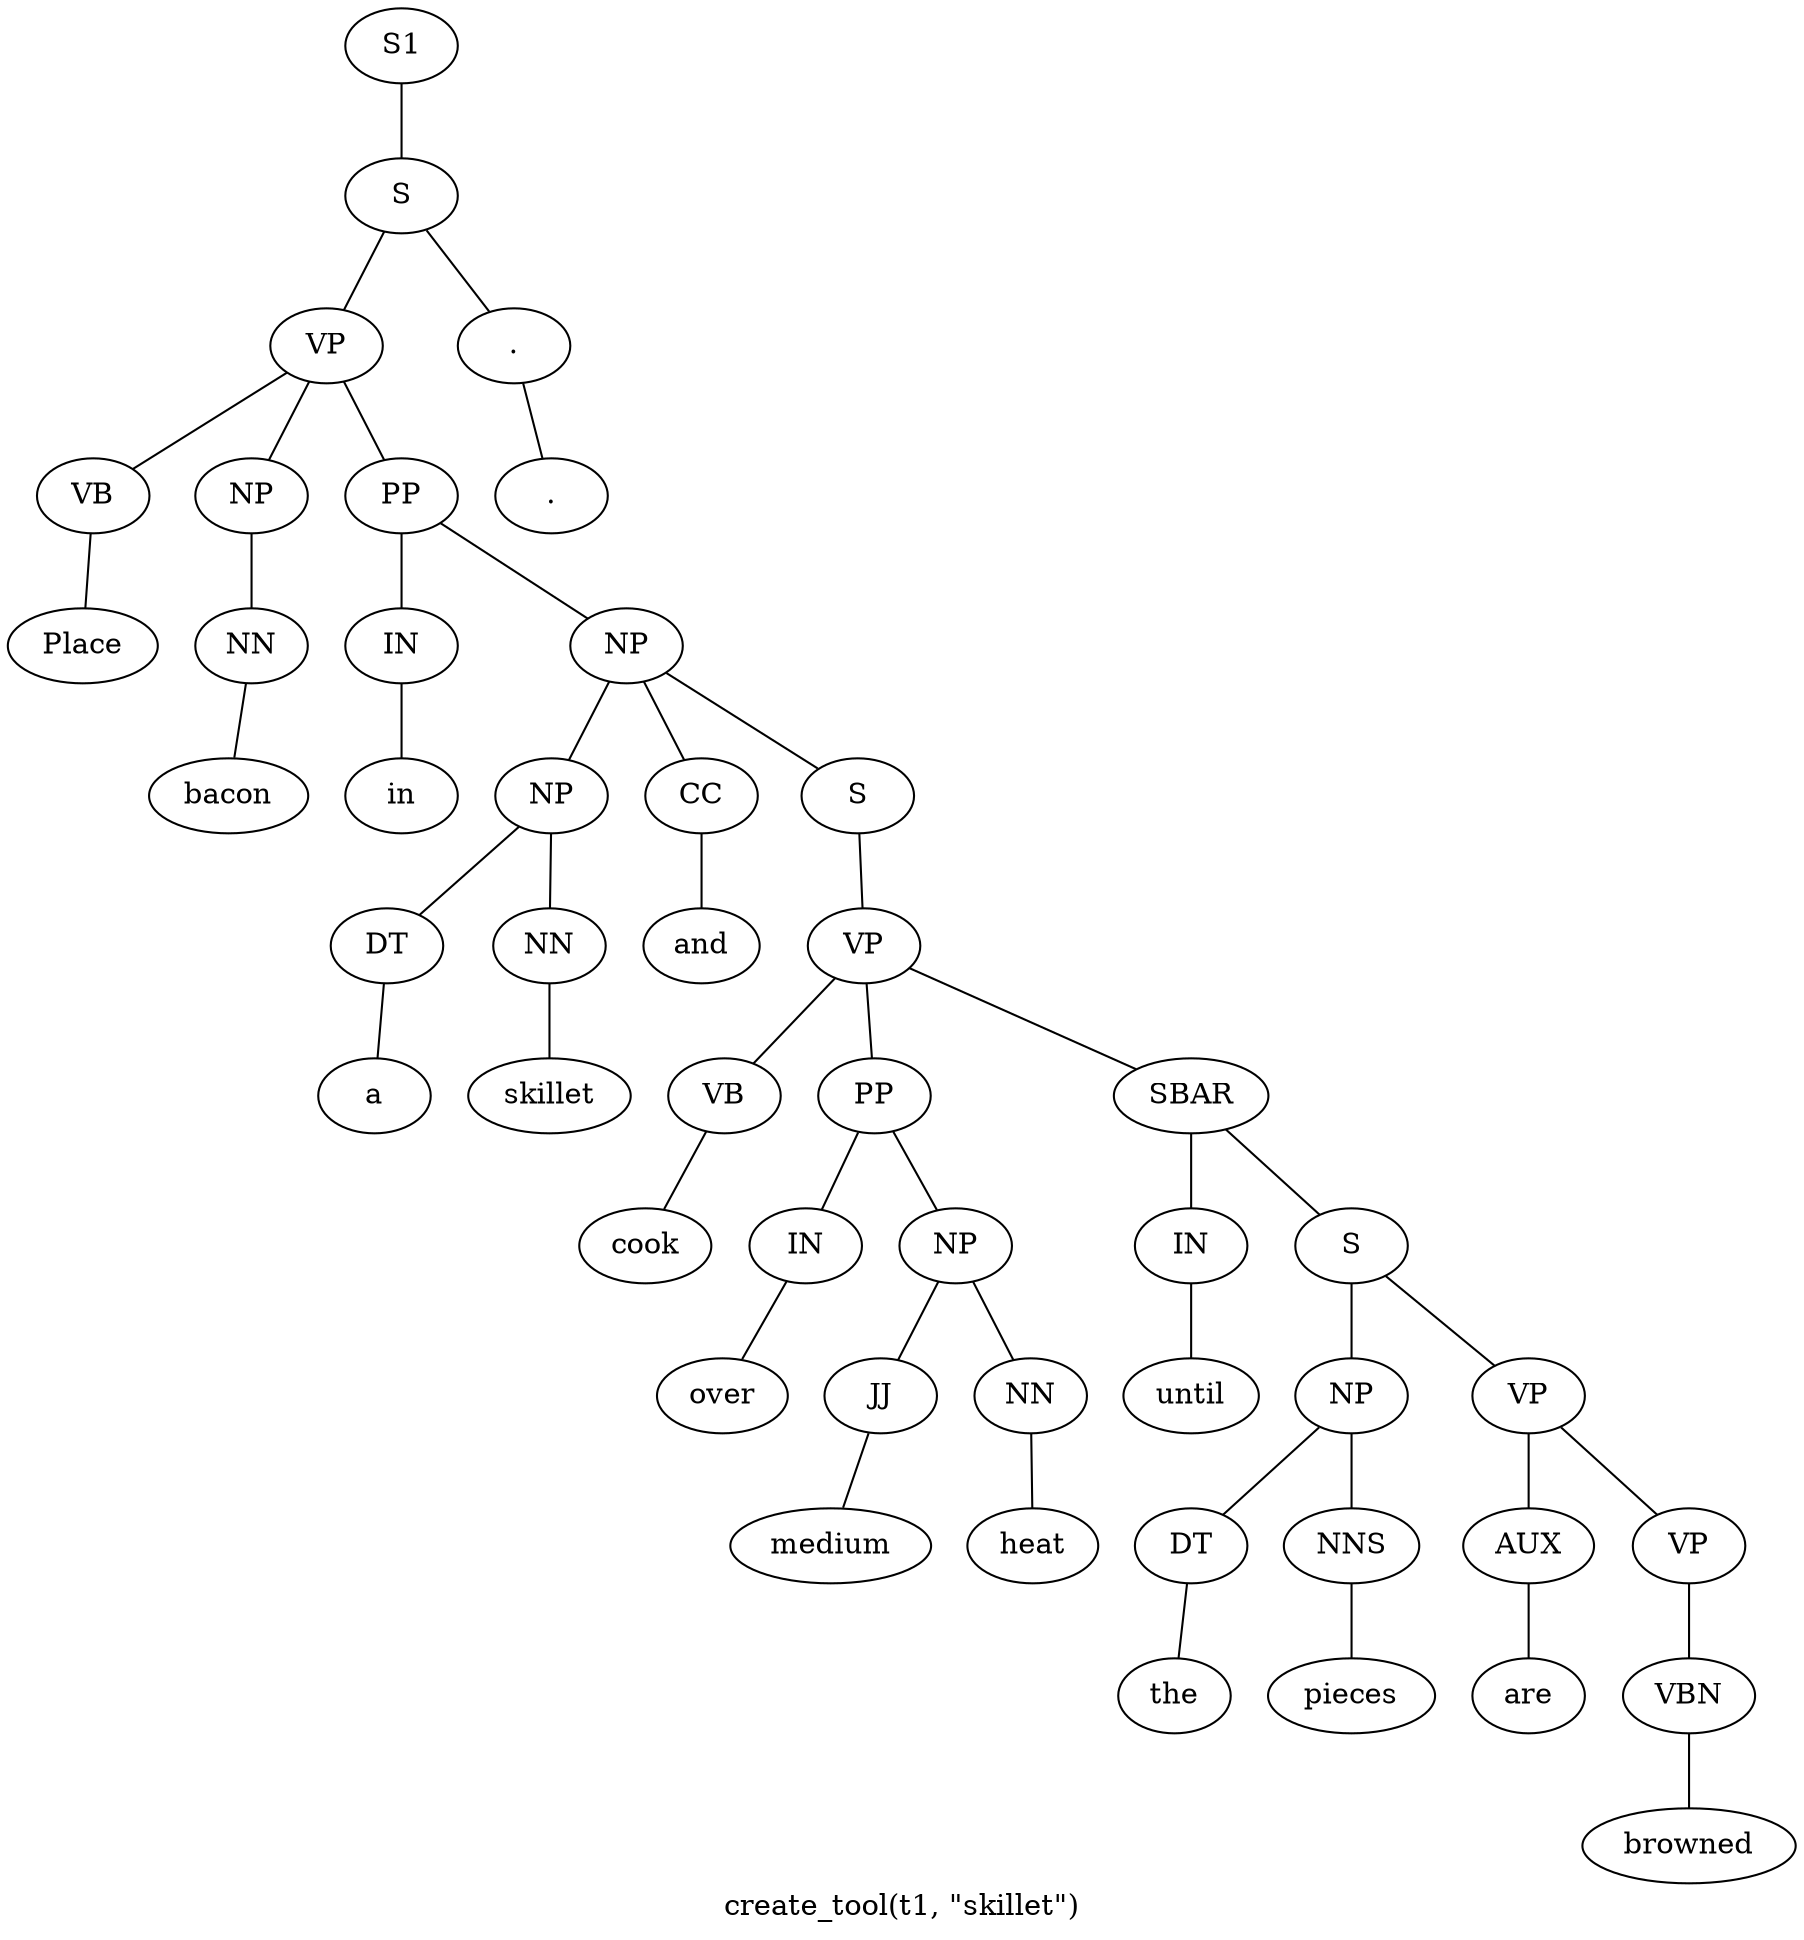 graph SyntaxGraph {
	label = "create_tool(t1, \"skillet\")";
	Node0 [label="S1"];
	Node1 [label="S"];
	Node2 [label="VP"];
	Node3 [label="VB"];
	Node4 [label="Place"];
	Node5 [label="NP"];
	Node6 [label="NN"];
	Node7 [label="bacon"];
	Node8 [label="PP"];
	Node9 [label="IN"];
	Node10 [label="in"];
	Node11 [label="NP"];
	Node12 [label="NP"];
	Node13 [label="DT"];
	Node14 [label="a"];
	Node15 [label="NN"];
	Node16 [label="skillet"];
	Node17 [label="CC"];
	Node18 [label="and"];
	Node19 [label="S"];
	Node20 [label="VP"];
	Node21 [label="VB"];
	Node22 [label="cook"];
	Node23 [label="PP"];
	Node24 [label="IN"];
	Node25 [label="over"];
	Node26 [label="NP"];
	Node27 [label="JJ"];
	Node28 [label="medium"];
	Node29 [label="NN"];
	Node30 [label="heat"];
	Node31 [label="SBAR"];
	Node32 [label="IN"];
	Node33 [label="until"];
	Node34 [label="S"];
	Node35 [label="NP"];
	Node36 [label="DT"];
	Node37 [label="the"];
	Node38 [label="NNS"];
	Node39 [label="pieces"];
	Node40 [label="VP"];
	Node41 [label="AUX"];
	Node42 [label="are"];
	Node43 [label="VP"];
	Node44 [label="VBN"];
	Node45 [label="browned"];
	Node46 [label="."];
	Node47 [label="."];

	Node0 -- Node1;
	Node1 -- Node2;
	Node1 -- Node46;
	Node2 -- Node3;
	Node2 -- Node5;
	Node2 -- Node8;
	Node3 -- Node4;
	Node5 -- Node6;
	Node6 -- Node7;
	Node8 -- Node9;
	Node8 -- Node11;
	Node9 -- Node10;
	Node11 -- Node12;
	Node11 -- Node17;
	Node11 -- Node19;
	Node12 -- Node13;
	Node12 -- Node15;
	Node13 -- Node14;
	Node15 -- Node16;
	Node17 -- Node18;
	Node19 -- Node20;
	Node20 -- Node21;
	Node20 -- Node23;
	Node20 -- Node31;
	Node21 -- Node22;
	Node23 -- Node24;
	Node23 -- Node26;
	Node24 -- Node25;
	Node26 -- Node27;
	Node26 -- Node29;
	Node27 -- Node28;
	Node29 -- Node30;
	Node31 -- Node32;
	Node31 -- Node34;
	Node32 -- Node33;
	Node34 -- Node35;
	Node34 -- Node40;
	Node35 -- Node36;
	Node35 -- Node38;
	Node36 -- Node37;
	Node38 -- Node39;
	Node40 -- Node41;
	Node40 -- Node43;
	Node41 -- Node42;
	Node43 -- Node44;
	Node44 -- Node45;
	Node46 -- Node47;
}